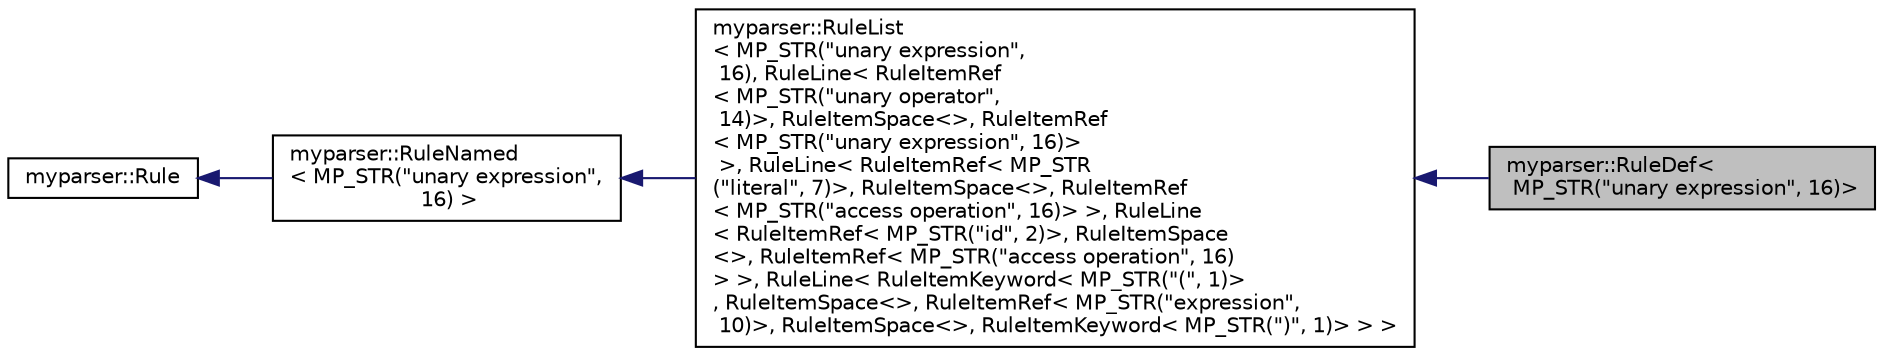 digraph "myparser::RuleDef&lt; MP_STR(&quot;unary expression&quot;, 16)&gt;"
{
  edge [fontname="Helvetica",fontsize="10",labelfontname="Helvetica",labelfontsize="10"];
  node [fontname="Helvetica",fontsize="10",shape=record];
  rankdir="LR";
  Node1 [label="myparser::RuleDef\<\l MP_STR(\"unary expression\", 16)\>",height=0.2,width=0.4,color="black", fillcolor="grey75", style="filled" fontcolor="black"];
  Node2 -> Node1 [dir="back",color="midnightblue",fontsize="10",style="solid",fontname="Helvetica"];
  Node2 [label="myparser::RuleList\l\< MP_STR(\"unary expression\",\l 16), RuleLine\< RuleItemRef\l\< MP_STR(\"unary operator\",\l 14)\>, RuleItemSpace\<\>, RuleItemRef\l\< MP_STR(\"unary expression\", 16)\>\l \>, RuleLine\< RuleItemRef\< MP_STR\l(\"literal\", 7)\>, RuleItemSpace\<\>, RuleItemRef\l\< MP_STR(\"access operation\", 16)\> \>, RuleLine\l\< RuleItemRef\< MP_STR(\"id\", 2)\>, RuleItemSpace\l\<\>, RuleItemRef\< MP_STR(\"access operation\", 16)\l\> \>, RuleLine\< RuleItemKeyword\< MP_STR(\"(\", 1)\>\l, RuleItemSpace\<\>, RuleItemRef\< MP_STR(\"expression\",\l 10)\>, RuleItemSpace\<\>, RuleItemKeyword\< MP_STR(\")\", 1)\> \> \>",height=0.2,width=0.4,color="black", fillcolor="white", style="filled",URL="$classmyparser_1_1RuleList.html"];
  Node3 -> Node2 [dir="back",color="midnightblue",fontsize="10",style="solid",fontname="Helvetica"];
  Node3 [label="myparser::RuleNamed\l\< MP_STR(\"unary expression\",\l 16) \>",height=0.2,width=0.4,color="black", fillcolor="white", style="filled",URL="$classmyparser_1_1RuleNamed.html"];
  Node4 -> Node3 [dir="back",color="midnightblue",fontsize="10",style="solid",fontname="Helvetica"];
  Node4 [label="myparser::Rule",height=0.2,width=0.4,color="black", fillcolor="white", style="filled",URL="$classmyparser_1_1Rule.html"];
}
